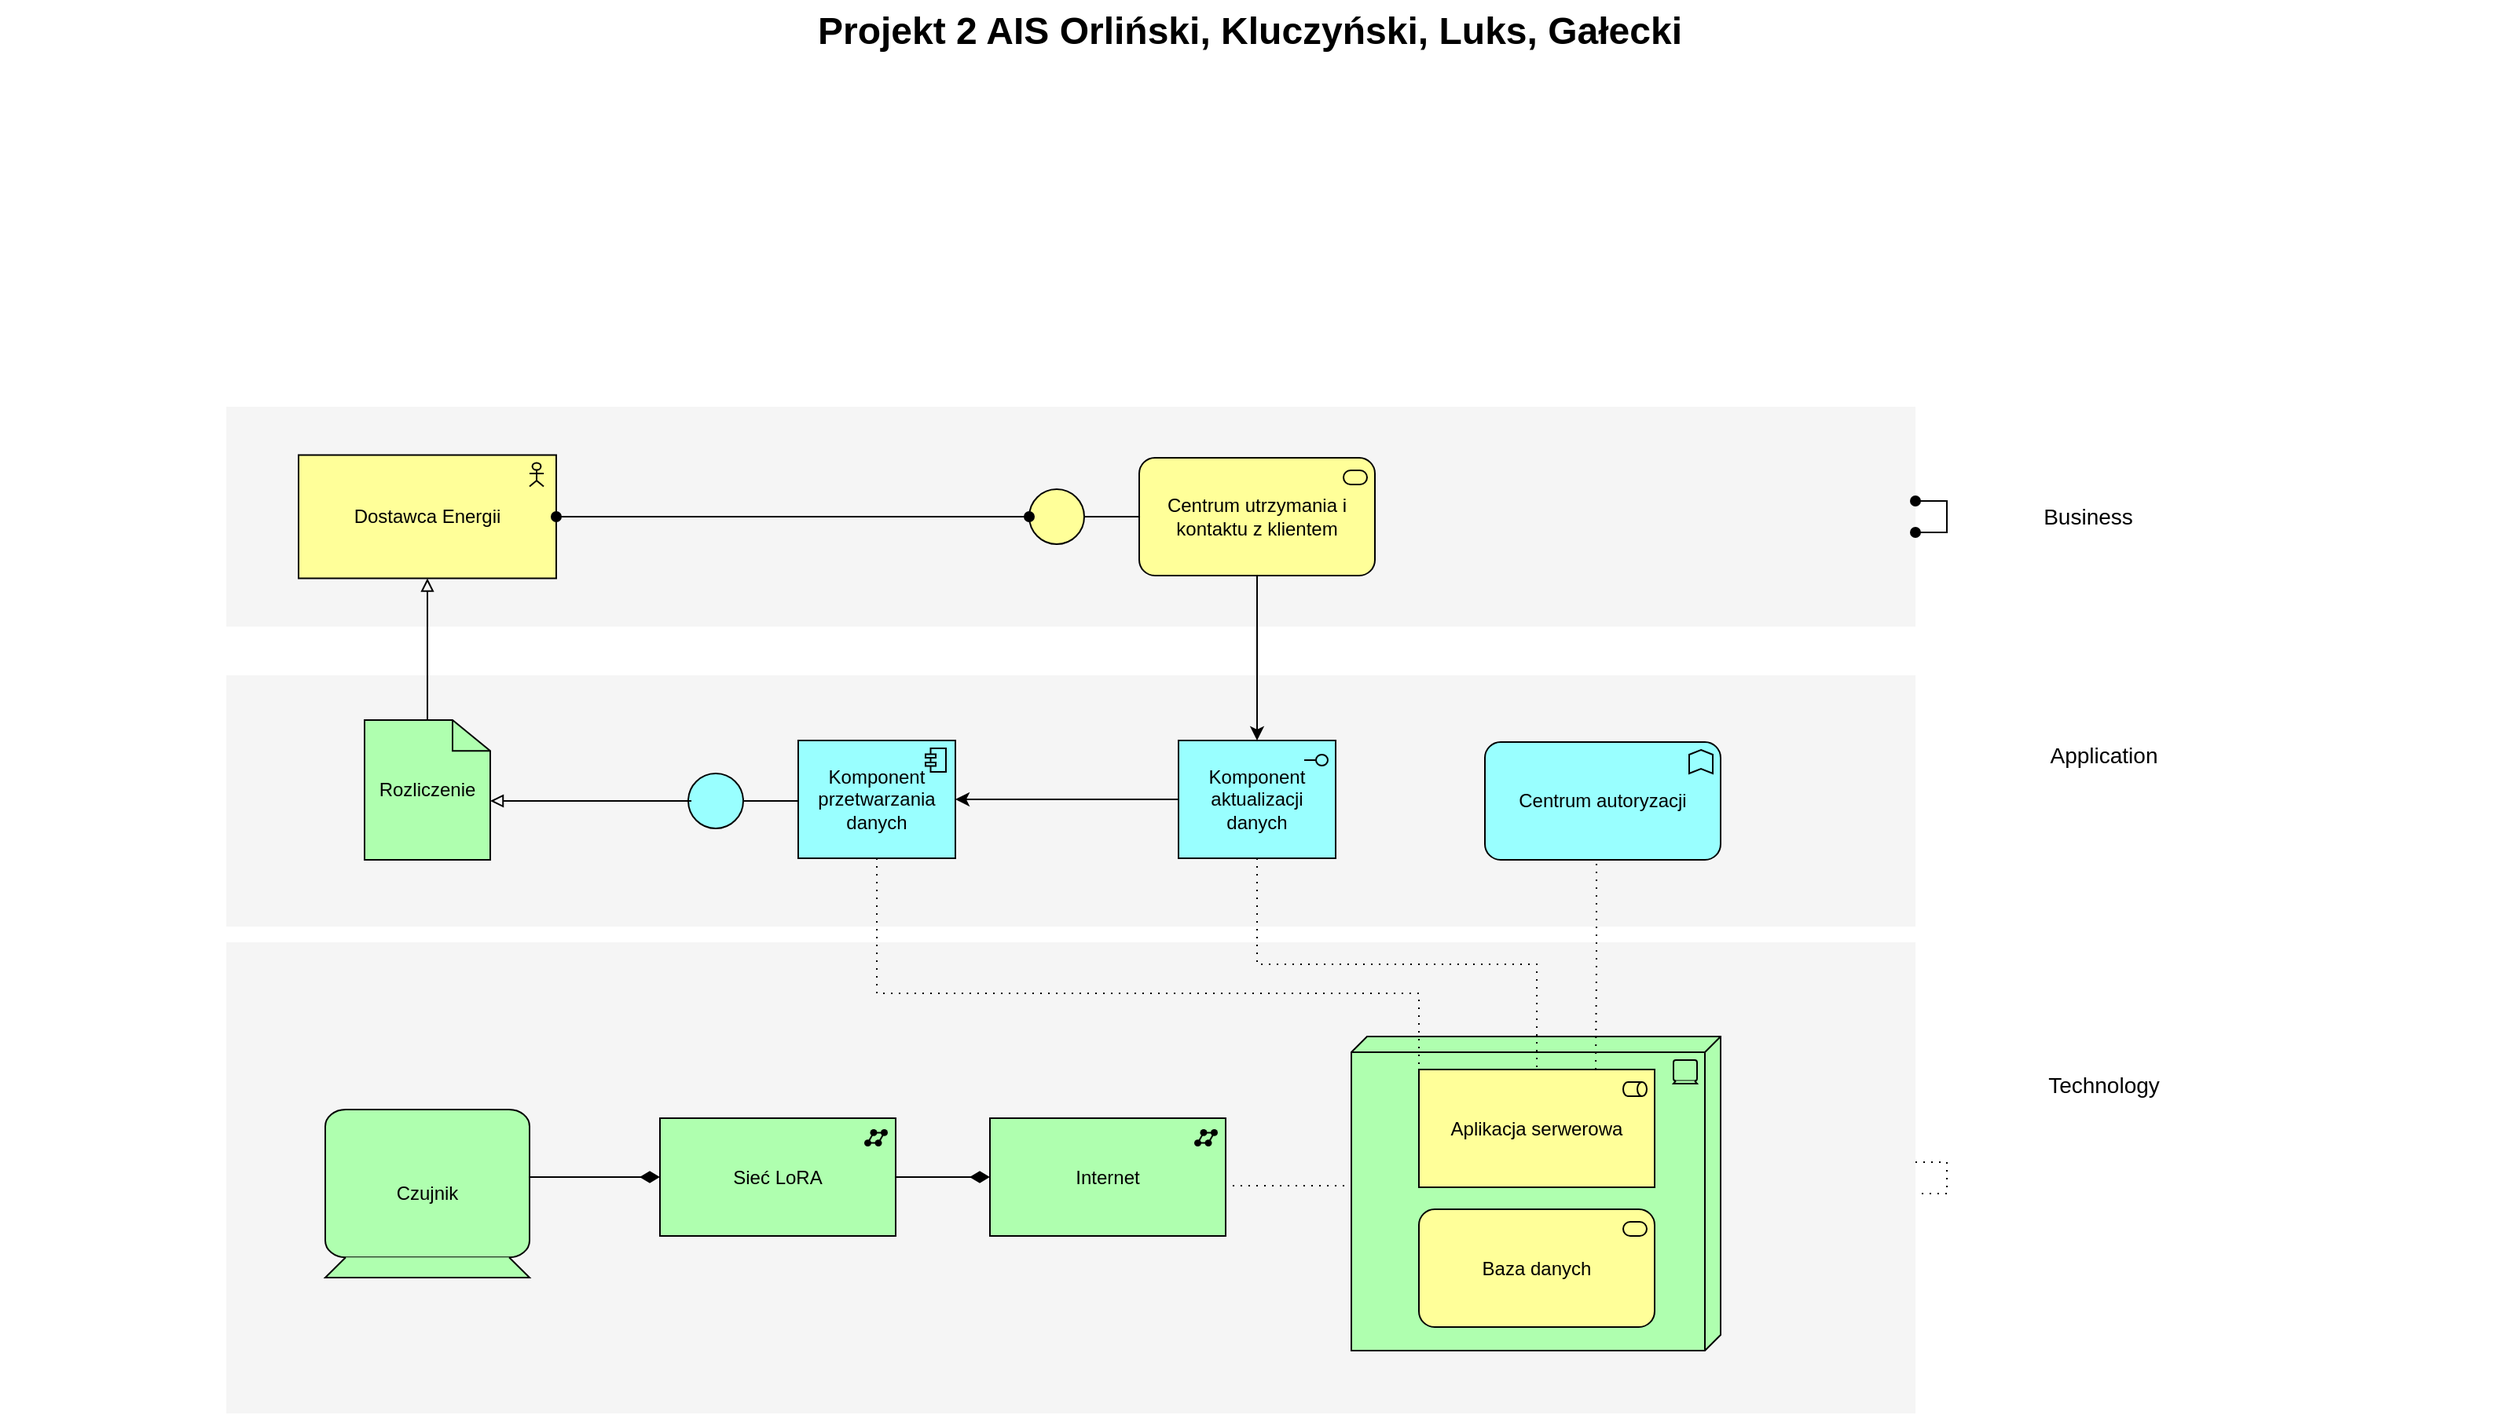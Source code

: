 <mxfile version="16.4.11" type="github" pages="3">
  <diagram id="6I0OCvxSQrVGMHxT2VVA" name="Page-1">
    <mxGraphModel dx="1186" dy="795" grid="1" gridSize="10" guides="1" tooltips="1" connect="1" arrows="1" fold="1" page="1" pageScale="1" pageWidth="827" pageHeight="1169" math="0" shadow="0">
      <root>
        <mxCell id="0" />
        <mxCell id="1" parent="0" />
        <mxCell id="dKdSaXE48SgPbhcamS2K-30" value="ś" style="whiteSpace=wrap;html=1;strokeColor=none;strokeWidth=1;fillColor=#f5f5f5;fontSize=14;" parent="1" vertex="1">
          <mxGeometry x="194" y="670" width="1075" height="300" as="geometry" />
        </mxCell>
        <mxCell id="dKdSaXE48SgPbhcamS2K-31" value="" style="whiteSpace=wrap;html=1;strokeColor=none;strokeWidth=1;fillColor=#f5f5f5;fontSize=14;" parent="1" vertex="1">
          <mxGeometry x="194" y="500" width="1075" height="160" as="geometry" />
        </mxCell>
        <mxCell id="dKdSaXE48SgPbhcamS2K-32" value="" style="whiteSpace=wrap;html=1;strokeColor=none;strokeWidth=1;fillColor=#f5f5f5;fontSize=14;" parent="1" vertex="1">
          <mxGeometry x="194" y="329" width="1075" height="140" as="geometry" />
        </mxCell>
        <mxCell id="dKdSaXE48SgPbhcamS2K-58" value="Technology" style="text;html=1;strokeColor=none;fillColor=none;align=center;verticalAlign=middle;whiteSpace=wrap;fontSize=14;" parent="1" vertex="1">
          <mxGeometry x="1269" y="751" width="240" height="20" as="geometry" />
        </mxCell>
        <mxCell id="dKdSaXE48SgPbhcamS2K-59" value="Application" style="text;html=1;strokeColor=none;fillColor=none;align=center;verticalAlign=middle;whiteSpace=wrap;fontSize=14;" parent="1" vertex="1">
          <mxGeometry x="1269" y="541" width="240" height="20" as="geometry" />
        </mxCell>
        <mxCell id="dKdSaXE48SgPbhcamS2K-60" value="Business" style="text;html=1;strokeColor=none;fillColor=none;align=center;verticalAlign=middle;whiteSpace=wrap;fontSize=14;" parent="1" vertex="1">
          <mxGeometry x="1259" y="389" width="240" height="20" as="geometry" />
        </mxCell>
        <mxCell id="dKdSaXE48SgPbhcamS2K-63" value="Projekt 2 AIS Orliński, Kluczyński, Luks, Gałecki" style="text;strokeColor=none;fillColor=none;html=1;fontSize=24;fontStyle=1;verticalAlign=middle;align=center;" parent="1" vertex="1">
          <mxGeometry x="50" y="70" width="1590" height="40" as="geometry" />
        </mxCell>
        <mxCell id="ahO0reWsOxemJVcqF28U-2" value="Dostawca Energii" style="html=1;outlineConnect=0;whiteSpace=wrap;fillColor=#ffff99;shape=mxgraph.archimate3.application;appType=actor;archiType=square;" vertex="1" parent="1">
          <mxGeometry x="240" y="359.75" width="164" height="78.5" as="geometry" />
        </mxCell>
        <mxCell id="sXgIXgti2kUsKpQdPlrc-3" style="edgeStyle=orthogonalEdgeStyle;rounded=0;orthogonalLoop=1;jettySize=auto;html=1;entryX=1.096;entryY=0.482;entryDx=0;entryDy=0;entryPerimeter=0;" edge="1" parent="1">
          <mxGeometry relative="1" as="geometry">
            <mxPoint x="605" y="399" as="sourcePoint" />
            <mxPoint x="605" y="399" as="targetPoint" />
          </mxGeometry>
        </mxCell>
        <mxCell id="hEa76QFGbj3jHGmWLN7--2" value="Sieć LoRA" style="html=1;outlineConnect=0;whiteSpace=wrap;fillColor=#AFFFAF;shape=mxgraph.archimate3.application;appType=netw;archiType=square;" vertex="1" parent="1">
          <mxGeometry x="470" y="782" width="150" height="75" as="geometry" />
        </mxCell>
        <mxCell id="hEa76QFGbj3jHGmWLN7--3" value="" style="html=1;outlineConnect=0;whiteSpace=wrap;fillColor=#AFFFAF;shape=mxgraph.archimate3.tech;techType=device;" vertex="1" parent="1">
          <mxGeometry x="910" y="730" width="235" height="200" as="geometry" />
        </mxCell>
        <mxCell id="Pn6sv-jZIRJr2TWl0VL1-1" value="Server" style="text;html=1;strokeColor=none;fillColor=none;align=center;verticalAlign=middle;whiteSpace=wrap;rounded=0;" vertex="1" parent="1">
          <mxGeometry x="1031.5" y="805" width="60" height="30" as="geometry" />
        </mxCell>
        <mxCell id="hEa76QFGbj3jHGmWLN7--5" value="Baza danych" style="html=1;outlineConnect=0;whiteSpace=wrap;fillColor=#ffff99;shape=mxgraph.archimate3.application;appType=serv;archiType=rounded;" vertex="1" parent="1">
          <mxGeometry x="953" y="840" width="150" height="75" as="geometry" />
        </mxCell>
        <mxCell id="hEa76QFGbj3jHGmWLN7--6" value="Aplikacja serwerowa" style="html=1;outlineConnect=0;whiteSpace=wrap;fillColor=#ffff99;shape=mxgraph.archimate3.application;appType=role;archiType=square;" vertex="1" parent="1">
          <mxGeometry x="953" y="751" width="150" height="75" as="geometry" />
        </mxCell>
        <mxCell id="hEa76QFGbj3jHGmWLN7--7" value="Internet" style="html=1;outlineConnect=0;whiteSpace=wrap;fillColor=#AFFFAF;shape=mxgraph.archimate3.application;appType=netw;archiType=square;" vertex="1" parent="1">
          <mxGeometry x="680" y="782" width="150" height="75" as="geometry" />
        </mxCell>
        <mxCell id="zWt8OADcYcb-By7h7sfL-2" value="Rozliczenie" style="html=1;outlineConnect=0;whiteSpace=wrap;fillColor=#AFFFAF;shape=mxgraph.archimate3.artifact;" vertex="1" parent="1">
          <mxGeometry x="282" y="528.5" width="80" height="89" as="geometry" />
        </mxCell>
        <mxCell id="i2HI3AU6_ezezdbmoYic-7" value="Czujnik" style="html=1;outlineConnect=0;whiteSpace=wrap;fillColor=#AFFFAF;shape=mxgraph.archimate3.device;" vertex="1" parent="1">
          <mxGeometry x="257" y="776.5" width="130" height="107" as="geometry" />
        </mxCell>
        <mxCell id="zWt8OADcYcb-By7h7sfL-3" value="Komponent przetwarzania danych" style="html=1;outlineConnect=0;whiteSpace=wrap;fillColor=#99ffff;shape=mxgraph.archimate.application;appType=comp" vertex="1" parent="1">
          <mxGeometry x="558" y="541.5" width="100" height="75" as="geometry" />
        </mxCell>
        <mxCell id="3JpYIU6iF7PeZoeOgeua-4" style="edgeStyle=orthogonalEdgeStyle;rounded=0;orthogonalLoop=1;jettySize=auto;html=1;" edge="1" parent="1" source="3JpYIU6iF7PeZoeOgeua-1" target="zWt8OADcYcb-By7h7sfL-3">
          <mxGeometry relative="1" as="geometry" />
        </mxCell>
        <mxCell id="3JpYIU6iF7PeZoeOgeua-1" value="Komponent aktualizacji danych" style="html=1;outlineConnect=0;whiteSpace=wrap;fillColor=#99ffff;shape=mxgraph.archimate.application;appType=interface" vertex="1" parent="1">
          <mxGeometry x="800" y="541.5" width="100" height="75" as="geometry" />
        </mxCell>
        <mxCell id="3JpYIU6iF7PeZoeOgeua-3" style="edgeStyle=orthogonalEdgeStyle;rounded=0;orthogonalLoop=1;jettySize=auto;html=1;" edge="1" parent="1" source="3JpYIU6iF7PeZoeOgeua-2" target="3JpYIU6iF7PeZoeOgeua-1">
          <mxGeometry relative="1" as="geometry" />
        </mxCell>
        <mxCell id="3JpYIU6iF7PeZoeOgeua-2" value="Centrum utrzymania i kontaktu z klientem" style="html=1;outlineConnect=0;whiteSpace=wrap;fillColor=#ffff99;shape=mxgraph.archimate3.application;appType=serv;archiType=rounded;" vertex="1" parent="1">
          <mxGeometry x="775" y="361.5" width="150" height="75" as="geometry" />
        </mxCell>
        <mxCell id="t6dWwrChC-bvEY0byo9b-1" value="" style="edgeStyle=elbowEdgeStyle;html=1;endArrow=none;elbow=vertical;dashed=1;startFill=0;dashPattern=1 4;rounded=0;" edge="1" parent="1" source="dKdSaXE48SgPbhcamS2K-30" target="dKdSaXE48SgPbhcamS2K-30">
          <mxGeometry width="160" relative="1" as="geometry">
            <mxPoint x="850" y="830" as="sourcePoint" />
            <mxPoint x="1010" y="830" as="targetPoint" />
            <Array as="points">
              <mxPoint x="910" y="820" />
            </Array>
          </mxGeometry>
        </mxCell>
        <mxCell id="3JpYIU6iF7PeZoeOgeua-8" value="" style="endArrow=block;html=1;endFill=0;edgeStyle=elbowEdgeStyle;elbow=vertical;rounded=0;exitX=0.5;exitY=0;exitDx=0;exitDy=0;exitPerimeter=0;entryX=0.5;entryY=1;entryDx=0;entryDy=0;entryPerimeter=0;" edge="1" parent="1" source="zWt8OADcYcb-By7h7sfL-2" target="ahO0reWsOxemJVcqF28U-2">
          <mxGeometry width="160" relative="1" as="geometry">
            <mxPoint x="322.5" y="561" as="sourcePoint" />
            <mxPoint x="840" y="560" as="targetPoint" />
          </mxGeometry>
        </mxCell>
        <mxCell id="t6dWwrChC-bvEY0byo9b-2" value="" style="edgeStyle=elbowEdgeStyle;html=1;endArrow=none;elbow=vertical;dashed=1;startFill=0;dashPattern=1 4;rounded=0;exitX=1;exitY=0.5;exitDx=0;exitDy=0;exitPerimeter=0;entryX=0;entryY=0.5;entryDx=0;entryDy=0;entryPerimeter=0;" edge="1" parent="1" source="hEa76QFGbj3jHGmWLN7--7" target="hEa76QFGbj3jHGmWLN7--3">
          <mxGeometry width="160" relative="1" as="geometry">
            <mxPoint x="810" y="760" as="sourcePoint" />
            <mxPoint x="970" y="760" as="targetPoint" />
          </mxGeometry>
        </mxCell>
        <mxCell id="3JpYIU6iF7PeZoeOgeua-10" value="Centrum autoryzacji" style="html=1;outlineConnect=0;whiteSpace=wrap;fillColor=#99ffff;shape=mxgraph.archimate3.application;appType=func;archiType=rounded;" vertex="1" parent="1">
          <mxGeometry x="995" y="542.5" width="150" height="75" as="geometry" />
        </mxCell>
        <mxCell id="t6dWwrChC-bvEY0byo9b-4" value="" style="html=1;endArrow=diamondThin;endFill=1;edgeStyle=elbowEdgeStyle;elbow=vertical;endSize=10;rounded=0;" edge="1" parent="1" source="i2HI3AU6_ezezdbmoYic-7" target="hEa76QFGbj3jHGmWLN7--2">
          <mxGeometry width="160" relative="1" as="geometry">
            <mxPoint x="390" y="810" as="sourcePoint" />
            <mxPoint x="550" y="810" as="targetPoint" />
          </mxGeometry>
        </mxCell>
        <mxCell id="3JpYIU6iF7PeZoeOgeua-12" value="" style="endArrow=oval;html=1;endFill=1;startArrow=oval;startFill=1;edgeStyle=elbowEdgeStyle;elbow=vertical;rounded=0;" edge="1" parent="1" source="dKdSaXE48SgPbhcamS2K-32" target="dKdSaXE48SgPbhcamS2K-32">
          <mxGeometry width="100" height="75" relative="1" as="geometry">
            <mxPoint x="710" y="685" as="sourcePoint" />
            <mxPoint x="810" y="610" as="targetPoint" />
          </mxGeometry>
        </mxCell>
        <mxCell id="t6dWwrChC-bvEY0byo9b-6" value="" style="html=1;endArrow=diamondThin;endFill=1;edgeStyle=elbowEdgeStyle;elbow=vertical;endSize=10;rounded=0;exitX=1;exitY=0.5;exitDx=0;exitDy=0;exitPerimeter=0;" edge="1" parent="1" source="hEa76QFGbj3jHGmWLN7--2" target="hEa76QFGbj3jHGmWLN7--7">
          <mxGeometry width="160" relative="1" as="geometry">
            <mxPoint x="397" y="829.571" as="sourcePoint" />
            <mxPoint x="480" y="829.571" as="targetPoint" />
          </mxGeometry>
        </mxCell>
        <mxCell id="JijnRf7ahmSGxxIVqaU--1" value="" style="html=1;outlineConnect=0;whiteSpace=wrap;fillColor=#ffff99;shape=mxgraph.archimate3.interface;rotation=-180;" vertex="1" parent="1">
          <mxGeometry x="705" y="381.5" width="70" height="35" as="geometry" />
        </mxCell>
        <mxCell id="JijnRf7ahmSGxxIVqaU--2" value="" style="endArrow=oval;html=1;endFill=1;startArrow=oval;startFill=1;edgeStyle=elbowEdgeStyle;elbow=vertical;rounded=0;entryX=1;entryY=0.5;entryDx=0;entryDy=0;entryPerimeter=0;exitX=1;exitY=0.5;exitDx=0;exitDy=0;exitPerimeter=0;" edge="1" parent="1" source="JijnRf7ahmSGxxIVqaU--1" target="ahO0reWsOxemJVcqF28U-2">
          <mxGeometry width="100" height="75" relative="1" as="geometry">
            <mxPoint x="650" y="625" as="sourcePoint" />
            <mxPoint x="750" y="550" as="targetPoint" />
          </mxGeometry>
        </mxCell>
        <mxCell id="JijnRf7ahmSGxxIVqaU--4" value="" style="html=1;outlineConnect=0;whiteSpace=wrap;fillColor=#99ffff;shape=mxgraph.archimate3.interface;rotation=-180;" vertex="1" parent="1">
          <mxGeometry x="488" y="562.5" width="70" height="35" as="geometry" />
        </mxCell>
        <mxCell id="JijnRf7ahmSGxxIVqaU--5" value="" style="endArrow=block;html=1;endFill=0;edgeStyle=elbowEdgeStyle;elbow=vertical;rounded=0;" edge="1" parent="1" target="dKdSaXE48SgPbhcamS2K-31">
          <mxGeometry width="160" relative="1" as="geometry">
            <mxPoint x="488" y="580" as="sourcePoint" />
            <mxPoint x="648" y="580" as="targetPoint" />
          </mxGeometry>
        </mxCell>
        <mxCell id="JijnRf7ahmSGxxIVqaU--6" value="" style="endArrow=block;html=1;endFill=0;edgeStyle=elbowEdgeStyle;elbow=vertical;rounded=0;" edge="1" parent="1" target="zWt8OADcYcb-By7h7sfL-2">
          <mxGeometry width="160" relative="1" as="geometry">
            <mxPoint x="490" y="580" as="sourcePoint" />
            <mxPoint x="780" y="580" as="targetPoint" />
          </mxGeometry>
        </mxCell>
        <mxCell id="RiEY2fBftuQMxGyOsXBl-1" value="" style="edgeStyle=elbowEdgeStyle;html=1;endArrow=none;elbow=vertical;dashed=1;startFill=0;dashPattern=1 4;rounded=0;exitX=0.5;exitY=1;exitDx=0;exitDy=0;exitPerimeter=0;entryX=0.5;entryY=0;entryDx=0;entryDy=0;entryPerimeter=0;" edge="1" parent="1" source="3JpYIU6iF7PeZoeOgeua-1" target="hEa76QFGbj3jHGmWLN7--6">
          <mxGeometry width="160" relative="1" as="geometry">
            <mxPoint x="720" y="720" as="sourcePoint" />
            <mxPoint x="880" y="720" as="targetPoint" />
          </mxGeometry>
        </mxCell>
        <mxCell id="RiEY2fBftuQMxGyOsXBl-2" value="" style="edgeStyle=elbowEdgeStyle;html=1;endArrow=none;elbow=vertical;dashed=1;startFill=0;dashPattern=1 4;rounded=0;exitX=0.5;exitY=1;exitDx=0;exitDy=0;exitPerimeter=0;entryX=0;entryY=0.5;entryDx=0;entryDy=0;entryPerimeter=0;" edge="1" parent="1" source="zWt8OADcYcb-By7h7sfL-3" target="hEa76QFGbj3jHGmWLN7--6">
          <mxGeometry width="160" relative="1" as="geometry">
            <mxPoint x="680" y="750" as="sourcePoint" />
            <mxPoint x="840" y="750" as="targetPoint" />
          </mxGeometry>
        </mxCell>
        <mxCell id="RiEY2fBftuQMxGyOsXBl-3" value="" style="edgeStyle=elbowEdgeStyle;html=1;endArrow=none;elbow=vertical;dashed=1;startFill=0;dashPattern=1 4;rounded=0;entryX=0.75;entryY=0;entryDx=0;entryDy=0;entryPerimeter=0;" edge="1" parent="1" target="hEa76QFGbj3jHGmWLN7--6">
          <mxGeometry width="160" relative="1" as="geometry">
            <mxPoint x="1066" y="620" as="sourcePoint" />
            <mxPoint x="1320" y="770" as="targetPoint" />
          </mxGeometry>
        </mxCell>
      </root>
    </mxGraphModel>
  </diagram>
  <diagram id="Rj4UK-N0BYkfmdA8-GZY" name="Page-2">
    <mxGraphModel dx="1186" dy="795" grid="1" gridSize="10" guides="1" tooltips="1" connect="1" arrows="1" fold="1" page="1" pageScale="1" pageWidth="827" pageHeight="1169" math="0" shadow="0">
      <root>
        <mxCell id="FyKaWNk-mGFr27hcivGA-0" />
        <mxCell id="FyKaWNk-mGFr27hcivGA-1" parent="FyKaWNk-mGFr27hcivGA-0" />
        <object placeholders="1" c4Name="System zbierania danych z bezprzewodowych mierników" c4Type="Software System" c4Description="zbieranie danych i naliczanie należności za zużyte medium." label="&lt;font style=&quot;font-size: 16px&quot;&gt;&lt;b&gt;%c4Name%&lt;/b&gt;&lt;/font&gt;&lt;div&gt;[%c4Type%]&lt;/div&gt;&lt;br&gt;&lt;div&gt;&lt;font style=&quot;font-size: 11px&quot;&gt;&lt;font color=&quot;#cccccc&quot;&gt;%c4Description%&lt;/font&gt;&lt;/div&gt;" id="U-1FjbLWNZ5ldc8yAcbC-0">
          <mxCell style="rounded=1;whiteSpace=wrap;html=1;labelBackgroundColor=none;fillColor=#1061B0;fontColor=#ffffff;align=center;arcSize=10;strokeColor=#0D5091;metaEdit=1;resizable=0;points=[[0.25,0,0],[0.5,0,0],[0.75,0,0],[1,0.25,0],[1,0.5,0],[1,0.75,0],[0.75,1,0],[0.5,1,0],[0.25,1,0],[0,0.75,0],[0,0.5,0],[0,0.25,0]];" vertex="1" parent="FyKaWNk-mGFr27hcivGA-1">
            <mxGeometry x="294" y="40" width="240" height="120" as="geometry" />
          </mxCell>
        </object>
        <object placeholders="1" c4Name="Dostawca mediów" c4Type="Software System" c4Description="Odbierający informacje o użyciu czujników" label="&lt;font style=&quot;font-size: 16px&quot;&gt;&lt;b&gt;%c4Name%&lt;/b&gt;&lt;/font&gt;&lt;div&gt;[%c4Type%]&lt;/div&gt;&lt;br&gt;&lt;div&gt;&lt;font style=&quot;font-size: 11px&quot;&gt;&lt;font color=&quot;#cccccc&quot;&gt;%c4Description%&lt;/font&gt;&lt;/div&gt;" id="U-1FjbLWNZ5ldc8yAcbC-1">
          <mxCell style="rounded=1;whiteSpace=wrap;html=1;labelBackgroundColor=none;fillColor=#8C8496;fontColor=#ffffff;align=center;arcSize=10;strokeColor=#736782;metaEdit=1;resizable=0;points=[[0.25,0,0],[0.5,0,0],[0.75,0,0],[1,0.25,0],[1,0.5,0],[1,0.75,0],[0.75,1,0],[0.5,1,0],[0.25,1,0],[0,0.75,0],[0,0.5,0],[0,0.25,0]];" vertex="1" parent="FyKaWNk-mGFr27hcivGA-1">
            <mxGeometry x="80" y="270" width="240" height="120" as="geometry" />
          </mxCell>
        </object>
        <object placeholders="1" c4Type="Relationship" c4Description="Przekazuje dane do dostawcy" label="&lt;div style=&quot;text-align: left&quot;&gt;&lt;div style=&quot;text-align: center&quot;&gt;&lt;b&gt;%c4Description%&lt;/b&gt;&lt;/div&gt;" id="U-1FjbLWNZ5ldc8yAcbC-2">
          <mxCell style="endArrow=blockThin;html=1;fontSize=10;fontColor=#404040;strokeWidth=1;endFill=1;strokeColor=#828282;elbow=vertical;metaEdit=1;endSize=14;startSize=14;jumpStyle=arc;jumpSize=16;rounded=0;edgeStyle=orthogonalEdgeStyle;exitX=-0.012;exitY=0.558;exitDx=0;exitDy=0;exitPerimeter=0;entryX=0.5;entryY=0;entryDx=0;entryDy=0;entryPerimeter=0;" edge="1" parent="FyKaWNk-mGFr27hcivGA-1" source="U-1FjbLWNZ5ldc8yAcbC-0" target="U-1FjbLWNZ5ldc8yAcbC-1">
            <mxGeometry x="0.091" width="240" relative="1" as="geometry">
              <mxPoint x="100" y="290" as="sourcePoint" />
              <mxPoint x="340" y="290" as="targetPoint" />
              <Array as="points">
                <mxPoint x="200" y="107" />
              </Array>
              <mxPoint as="offset" />
            </mxGeometry>
          </mxCell>
        </object>
        <object placeholders="1" c4Name="System czujników" c4Type="Mierniki" c4Technology="gazu, ciepła i energii energetycznej" c4Description="System czujników zbierających dane" label="&lt;font style=&quot;font-size: 16px&quot;&gt;&lt;b&gt;%c4Name%&lt;/b&gt;&lt;/font&gt;&lt;div&gt;[%c4Type%: %c4Technology%]&lt;/div&gt;&lt;br&gt;&lt;div&gt;&lt;font style=&quot;font-size: 11px&quot;&gt;&lt;font color=&quot;#E6E6E6&quot;&gt;%c4Description%&lt;/font&gt;&lt;/div&gt;" id="U-1FjbLWNZ5ldc8yAcbC-3">
          <mxCell style="rounded=1;whiteSpace=wrap;html=1;fontSize=11;labelBackgroundColor=none;fillColor=#23A2D9;fontColor=#ffffff;align=center;arcSize=10;strokeColor=#0E7DAD;metaEdit=1;resizable=0;points=[[0.25,0,0],[0.5,0,0],[0.75,0,0],[1,0.25,0],[1,0.5,0],[1,0.75,0],[0.75,1,0],[0.5,1,0],[0.25,1,0],[0,0.75,0],[0,0.5,0],[0,0.25,0]];" vertex="1" parent="FyKaWNk-mGFr27hcivGA-1">
            <mxGeometry x="550" y="270" width="240" height="120" as="geometry" />
          </mxCell>
        </object>
        <object placeholders="1" c4Type="Relationship" c4Description="Cykliczne przesyłanie danych&#xa;o żużyciu" label="&lt;div style=&quot;text-align: left&quot;&gt;&lt;div style=&quot;text-align: center&quot;&gt;&lt;b&gt;%c4Description%&lt;/b&gt;&lt;/div&gt;" id="U-1FjbLWNZ5ldc8yAcbC-4">
          <mxCell style="endArrow=blockThin;html=1;fontSize=10;fontColor=#404040;strokeWidth=1;endFill=1;strokeColor=#828282;elbow=vertical;metaEdit=1;endSize=14;startSize=14;jumpStyle=arc;jumpSize=16;rounded=0;edgeStyle=orthogonalEdgeStyle;entryX=1;entryY=0.5;entryDx=0;entryDy=0;entryPerimeter=0;" edge="1" parent="FyKaWNk-mGFr27hcivGA-1" source="U-1FjbLWNZ5ldc8yAcbC-3" target="U-1FjbLWNZ5ldc8yAcbC-0">
            <mxGeometry x="-0.43" width="240" relative="1" as="geometry">
              <mxPoint x="670" y="30" as="sourcePoint" />
              <mxPoint x="670" y="30" as="targetPoint" />
              <Array as="points">
                <mxPoint x="680" y="100" />
              </Array>
              <mxPoint as="offset" />
            </mxGeometry>
          </mxCell>
        </object>
        <object placeholders="1" c4Type="Relationship" c4Description="Informacje o zasadach rozliczenia" label="&lt;div style=&quot;text-align: left&quot;&gt;&lt;div style=&quot;text-align: center&quot;&gt;&lt;b&gt;%c4Description%&lt;/b&gt;&lt;/div&gt;" id="U-1FjbLWNZ5ldc8yAcbC-5">
          <mxCell style="endArrow=blockThin;html=1;fontSize=10;fontColor=#404040;strokeWidth=1;endFill=1;strokeColor=#828282;elbow=vertical;metaEdit=1;endSize=14;startSize=14;jumpStyle=arc;jumpSize=16;rounded=0;edgeStyle=orthogonalEdgeStyle;entryX=0.5;entryY=1;entryDx=0;entryDy=0;entryPerimeter=0;" edge="1" parent="FyKaWNk-mGFr27hcivGA-1" target="U-1FjbLWNZ5ldc8yAcbC-0">
            <mxGeometry width="240" relative="1" as="geometry">
              <mxPoint x="320" y="330" as="sourcePoint" />
              <mxPoint x="560" y="330" as="targetPoint" />
              <Array as="points">
                <mxPoint x="320" y="310" />
                <mxPoint x="414" y="310" />
              </Array>
            </mxGeometry>
          </mxCell>
        </object>
        <object placeholders="1" c4Name="Dostawca mediów" c4Type="Software System" c4Description="Odbierający informacje o użyciu czujników" label="&lt;font style=&quot;font-size: 16px&quot;&gt;&lt;b&gt;%c4Name%&lt;/b&gt;&lt;/font&gt;&lt;div&gt;[%c4Type%]&lt;/div&gt;&lt;br&gt;&lt;div&gt;&lt;font style=&quot;font-size: 11px&quot;&gt;&lt;font color=&quot;#cccccc&quot;&gt;%c4Description%&lt;/font&gt;&lt;/div&gt;" id="U-1FjbLWNZ5ldc8yAcbC-6">
          <mxCell style="rounded=1;whiteSpace=wrap;html=1;labelBackgroundColor=none;fillColor=#8C8496;fontColor=#ffffff;align=center;arcSize=10;strokeColor=#736782;metaEdit=1;resizable=0;points=[[0.25,0,0],[0.5,0,0],[0.75,0,0],[1,0.25,0],[1,0.5,0],[1,0.75,0],[0.75,1,0],[0.5,1,0],[0.25,1,0],[0,0.75,0],[0,0.5,0],[0,0.25,0]];" vertex="1" parent="FyKaWNk-mGFr27hcivGA-1">
            <mxGeometry x="69" y="1010" width="240" height="120" as="geometry" />
          </mxCell>
        </object>
        <object placeholders="1" c4Name="System czujników" c4Type="Mierniki" c4Technology="gazu, ciepła i energii energetycznej" c4Description="System czujników zbierających dane" label="&lt;font style=&quot;font-size: 16px&quot;&gt;&lt;b&gt;%c4Name%&lt;/b&gt;&lt;/font&gt;&lt;div&gt;[%c4Type%: %c4Technology%]&lt;/div&gt;&lt;br&gt;&lt;div&gt;&lt;font style=&quot;font-size: 11px&quot;&gt;&lt;font color=&quot;#E6E6E6&quot;&gt;%c4Description%&lt;/font&gt;&lt;/div&gt;" id="U-1FjbLWNZ5ldc8yAcbC-7">
          <mxCell style="rounded=1;whiteSpace=wrap;html=1;fontSize=11;labelBackgroundColor=none;fillColor=#23A2D9;fontColor=#ffffff;align=center;arcSize=10;strokeColor=#0E7DAD;metaEdit=1;resizable=0;points=[[0.25,0,0],[0.5,0,0],[0.75,0,0],[1,0.25,0],[1,0.5,0],[1,0.75,0],[0.75,1,0],[0.5,1,0],[0.25,1,0],[0,0.75,0],[0,0.5,0],[0,0.25,0]];" vertex="1" parent="FyKaWNk-mGFr27hcivGA-1">
            <mxGeometry x="489" y="1010" width="240" height="120" as="geometry" />
          </mxCell>
        </object>
        <object placeholders="1" c4Name="System zbierania danych z bezprzewodowych mierników" c4Type="SystemScopeBoundary" c4Application="zbieranie danych i naliczanie należności za zużyte medium" label="&lt;font style=&quot;font-size: 16px&quot;&gt;&lt;b&gt;&lt;div style=&quot;text-align: left&quot;&gt;%c4Name%&lt;/div&gt;&lt;/b&gt;&lt;/font&gt;&lt;div style=&quot;text-align: left&quot;&gt;[%c4Application%]&lt;/div&gt;" id="U-1FjbLWNZ5ldc8yAcbC-8">
          <mxCell style="rounded=1;fontSize=11;whiteSpace=wrap;html=1;dashed=1;arcSize=20;fillColor=none;strokeColor=#666666;fontColor=#333333;labelBackgroundColor=none;align=left;verticalAlign=bottom;labelBorderColor=none;spacingTop=0;spacing=10;dashPattern=8 4;metaEdit=1;rotatable=0;perimeter=rectanglePerimeter;noLabel=0;labelPadding=0;allowArrows=0;connectable=0;expand=0;recursiveResize=0;editable=1;pointerEvents=0;absoluteArcSize=1;points=[[0.25,0,0],[0.5,0,0],[0.75,0,0],[1,0.25,0],[1,0.5,0],[1,0.75,0],[0.75,1,0],[0.5,1,0],[0.25,1,0],[0,0.75,0],[0,0.5,0],[0,0.25,0]];" vertex="1" parent="FyKaWNk-mGFr27hcivGA-1">
            <mxGeometry x="59" y="480" width="710" height="440" as="geometry" />
          </mxCell>
        </object>
        <object placeholders="1" c4Type="Baza Danych" c4Container="Container " c4Technology="e.g. Oracle Database 12" c4Description="Przechowywanie danych" label="&lt;font style=&quot;font-size: 16px&quot;&gt;&lt;b&gt;%c4Type%&lt;/font&gt;&lt;div&gt;[%c4Container%:&amp;nbsp;%c4Technology%]&lt;/div&gt;&lt;br&gt;&lt;div&gt;&lt;font style=&quot;font-size: 11px&quot;&gt;&lt;font color=&quot;#E6E6E6&quot;&gt;%c4Description%&lt;/font&gt;&lt;/div&gt;" id="U-1FjbLWNZ5ldc8yAcbC-9">
          <mxCell style="shape=cylinder3;size=15;whiteSpace=wrap;html=1;boundedLbl=1;rounded=0;labelBackgroundColor=none;fillColor=#23A2D9;fontSize=12;fontColor=#ffffff;align=center;strokeColor=#0E7DAD;metaEdit=1;points=[[0.5,0,0],[1,0.25,0],[1,0.5,0],[1,0.75,0],[0.5,1,0],[0,0.75,0],[0,0.5,0],[0,0.25,0]];resizable=0;" vertex="1" parent="FyKaWNk-mGFr27hcivGA-1">
            <mxGeometry x="79" y="520" width="240" height="120" as="geometry" />
          </mxCell>
        </object>
        <object c4Name="Aplikacja serwerowa" c4Type="Container" c4Technology="e.g. Python." c4Description="Aplikacja pobierające dane z czujników i &#xa;zapisująca w bazie danych. Dodatkowo nalicza opłaty." label="&lt;font style=&quot;font-size: 16px&quot;&gt;&lt;b&gt;%c4Name%&lt;/b&gt;&lt;/font&gt;&lt;div&gt;[%c4Type%: %c4Technology%]&lt;/div&gt;&lt;br&gt;&lt;div&gt;&lt;font style=&quot;font-size: 11px&quot;&gt;&lt;font color=&quot;#E6E6E6&quot;&gt;%c4Description%&lt;/font&gt;&lt;/div&gt;" placeholders="1" id="U-1FjbLWNZ5ldc8yAcbC-10">
          <mxCell style="rounded=1;whiteSpace=wrap;html=1;fontSize=11;labelBackgroundColor=none;fillColor=#23A2D9;fontColor=#ffffff;align=center;arcSize=10;strokeColor=#0E7DAD;metaEdit=1;resizable=0;points=[[0.25,0,0],[0.5,0,0],[0.75,0,0],[1,0.25,0],[1,0.5,0],[1,0.75,0],[0.75,1,0],[0.5,1,0],[0.25,1,0],[0,0.75,0],[0,0.5,0],[0,0.25,0]];" vertex="1" parent="FyKaWNk-mGFr27hcivGA-1">
            <mxGeometry x="519" y="520" width="240" height="120" as="geometry" />
          </mxCell>
        </object>
        <object placeholders="1" c4Type="Relationship" c4Description="Zapis danych o zużyciu" label="&lt;div style=&quot;text-align: left&quot;&gt;&lt;div style=&quot;text-align: center&quot;&gt;&lt;b&gt;%c4Description%&lt;/b&gt;&lt;/div&gt;" id="U-1FjbLWNZ5ldc8yAcbC-11">
          <mxCell style="endArrow=blockThin;html=1;fontSize=10;fontColor=#404040;strokeWidth=1;endFill=1;strokeColor=#828282;elbow=vertical;metaEdit=1;endSize=14;startSize=14;jumpStyle=arc;jumpSize=16;rounded=0;edgeStyle=orthogonalEdgeStyle;entryX=1.004;entryY=0.325;entryDx=0;entryDy=0;entryPerimeter=0;" edge="1" parent="FyKaWNk-mGFr27hcivGA-1" source="U-1FjbLWNZ5ldc8yAcbC-10" target="U-1FjbLWNZ5ldc8yAcbC-9">
            <mxGeometry width="240" relative="1" as="geometry">
              <mxPoint x="269" y="580" as="sourcePoint" />
              <mxPoint x="329" y="560" as="targetPoint" />
              <Array as="points">
                <mxPoint x="329" y="560" />
                <mxPoint x="329" y="559" />
              </Array>
            </mxGeometry>
          </mxCell>
        </object>
        <object placeholders="1" c4Type="Relationship" c4Description="Pobieranie danych o taryfie klienta" label="&lt;div style=&quot;text-align: left&quot;&gt;&lt;div style=&quot;text-align: center&quot;&gt;&lt;b&gt;%c4Description%&lt;/b&gt;&lt;/div&gt;" id="U-1FjbLWNZ5ldc8yAcbC-12">
          <mxCell style="endArrow=blockThin;html=1;fontSize=10;fontColor=#404040;strokeWidth=1;endFill=1;strokeColor=#828282;elbow=vertical;metaEdit=1;endSize=14;startSize=14;jumpStyle=arc;jumpSize=16;rounded=0;edgeStyle=orthogonalEdgeStyle;entryX=0;entryY=0.75;entryDx=0;entryDy=0;entryPerimeter=0;exitX=1;exitY=0.75;exitDx=0;exitDy=0;exitPerimeter=0;" edge="1" parent="FyKaWNk-mGFr27hcivGA-1" source="U-1FjbLWNZ5ldc8yAcbC-9" target="U-1FjbLWNZ5ldc8yAcbC-10">
            <mxGeometry width="240" relative="1" as="geometry">
              <mxPoint x="329" y="610" as="sourcePoint" />
              <mxPoint x="509" y="610" as="targetPoint" />
            </mxGeometry>
          </mxCell>
        </object>
        <object placeholders="1" c4Type="Relationship" c4Description="Informacje o naliczonych opłatach" label="&lt;div style=&quot;text-align: left&quot;&gt;&lt;div style=&quot;text-align: center&quot;&gt;&lt;b&gt;%c4Description%&lt;/b&gt;&lt;/div&gt;" id="U-1FjbLWNZ5ldc8yAcbC-13">
          <mxCell style="endArrow=blockThin;html=1;fontSize=10;fontColor=#404040;strokeWidth=1;endFill=1;strokeColor=#828282;elbow=vertical;metaEdit=1;endSize=14;startSize=14;jumpStyle=arc;jumpSize=16;rounded=0;edgeStyle=orthogonalEdgeStyle;entryX=1;entryY=0.25;entryDx=0;entryDy=0;entryPerimeter=0;dashed=1;" edge="1" parent="FyKaWNk-mGFr27hcivGA-1" target="U-1FjbLWNZ5ldc8yAcbC-6">
            <mxGeometry width="240" relative="1" as="geometry">
              <mxPoint x="589" y="640" as="sourcePoint" />
              <mxPoint x="829" y="640" as="targetPoint" />
            </mxGeometry>
          </mxCell>
        </object>
        <object placeholders="1" c4Type="Relationship" c4Technology="e.g. JSON/LoraWAN" c4Description="Dane o zużyciu mediów z czujników" label="&lt;div style=&quot;text-align: left&quot;&gt;&lt;div style=&quot;text-align: center&quot;&gt;&lt;b&gt;%c4Description%&lt;/b&gt;&lt;/div&gt;&lt;div style=&quot;text-align: center&quot;&gt;[%c4Technology%]&lt;/div&gt;&lt;/div&gt;" id="U-1FjbLWNZ5ldc8yAcbC-14">
          <mxCell style="endArrow=blockThin;html=1;fontSize=10;fontColor=#404040;strokeWidth=1;endFill=1;strokeColor=#828282;elbow=vertical;metaEdit=1;endSize=14;startSize=14;jumpStyle=arc;jumpSize=16;rounded=0;edgeStyle=orthogonalEdgeStyle;entryX=0.625;entryY=1.008;entryDx=0;entryDy=0;entryPerimeter=0;exitX=0.75;exitY=0;exitDx=0;exitDy=0;exitPerimeter=0;" edge="1" parent="FyKaWNk-mGFr27hcivGA-1" source="U-1FjbLWNZ5ldc8yAcbC-7" target="U-1FjbLWNZ5ldc8yAcbC-10">
            <mxGeometry width="240" relative="1" as="geometry">
              <mxPoint x="549" y="810" as="sourcePoint" />
              <mxPoint x="789" y="810" as="targetPoint" />
            </mxGeometry>
          </mxCell>
        </object>
        <object placeholders="1" c4Type="Relationship" c4Description="Aktualizacje danych o taryfie użytkowników" label="&lt;div style=&quot;text-align: left&quot;&gt;&lt;div style=&quot;text-align: center&quot;&gt;&lt;b&gt;%c4Description%&lt;/b&gt;&lt;/div&gt;" id="U-1FjbLWNZ5ldc8yAcbC-15">
          <mxCell style="endArrow=blockThin;html=1;fontSize=10;fontColor=#404040;strokeWidth=1;endFill=1;strokeColor=#828282;elbow=vertical;metaEdit=1;endSize=14;startSize=14;jumpStyle=arc;jumpSize=16;rounded=0;edgeStyle=orthogonalEdgeStyle;dashed=1;entryX=0.308;entryY=1;entryDx=0;entryDy=0;entryPerimeter=0;" edge="1" parent="FyKaWNk-mGFr27hcivGA-1" source="U-1FjbLWNZ5ldc8yAcbC-6" target="U-1FjbLWNZ5ldc8yAcbC-10">
            <mxGeometry width="240" relative="1" as="geometry">
              <mxPoint x="189" y="770" as="sourcePoint" />
              <mxPoint x="189" y="770" as="targetPoint" />
              <Array as="points">
                <mxPoint x="189" y="730" />
                <mxPoint x="593" y="730" />
              </Array>
            </mxGeometry>
          </mxCell>
        </object>
      </root>
    </mxGraphModel>
  </diagram>
  <diagram id="yh2DA_bw9gfELSSz6UMg" name="Page-3">
    <mxGraphModel dx="1186" dy="795" grid="1" gridSize="10" guides="1" tooltips="1" connect="1" arrows="1" fold="1" page="1" pageScale="1" pageWidth="827" pageHeight="1169" math="0" shadow="0">
      <root>
        <mxCell id="EpcJO2NXrh-bqKvKhcvD-0" />
        <mxCell id="EpcJO2NXrh-bqKvKhcvD-1" parent="EpcJO2NXrh-bqKvKhcvD-0" />
        <object placeholders="1" c4Name="Aplikacja Serwerowa" c4Type="ContainerScopeBoundary" c4Application="Aplikacja odpowiedzialna za nadzór nad zbieraniem danych " label="&lt;font style=&quot;font-size: 16px&quot;&gt;&lt;b&gt;&lt;div style=&quot;text-align: left&quot;&gt;%c4Name%&lt;/div&gt;&lt;/b&gt;&lt;/font&gt;&lt;div style=&quot;text-align: left&quot;&gt;[%c4Application%]&lt;/div&gt;" id="EpcJO2NXrh-bqKvKhcvD-2">
          <mxCell style="rounded=1;fontSize=11;whiteSpace=wrap;html=1;dashed=1;arcSize=20;fillColor=none;strokeColor=#666666;fontColor=#333333;labelBackgroundColor=none;align=left;verticalAlign=bottom;labelBorderColor=none;spacingTop=0;spacing=10;dashPattern=8 4;metaEdit=1;rotatable=0;perimeter=rectanglePerimeter;noLabel=0;labelPadding=0;allowArrows=0;connectable=0;expand=0;recursiveResize=0;editable=1;pointerEvents=0;absoluteArcSize=1;points=[[0.25,0,0],[0.5,0,0],[0.75,0,0],[1,0.25,0],[1,0.5,0],[1,0.75,0],[0.75,1,0],[0.5,1,0],[0.25,1,0],[0,0.75,0],[0,0.5,0],[0,0.25,0]];" vertex="1" parent="EpcJO2NXrh-bqKvKhcvD-1">
            <mxGeometry x="40" y="40" width="760" height="600" as="geometry" />
          </mxCell>
        </object>
        <object placeholders="1" c4Name="System czujników" c4Type="Mierniki" c4Technology="gazu, ciepła i energii energetycznej" c4Description="System czujników zbierających dane" label="&lt;font style=&quot;font-size: 16px&quot;&gt;&lt;b&gt;%c4Name%&lt;/b&gt;&lt;/font&gt;&lt;div&gt;[%c4Type%: %c4Technology%]&lt;/div&gt;&lt;br&gt;&lt;div&gt;&lt;font style=&quot;font-size: 11px&quot;&gt;&lt;font color=&quot;#E6E6E6&quot;&gt;%c4Description%&lt;/font&gt;&lt;/div&gt;" id="EpcJO2NXrh-bqKvKhcvD-3">
          <mxCell style="rounded=1;whiteSpace=wrap;html=1;fontSize=11;labelBackgroundColor=none;fillColor=#23A2D9;fontColor=#ffffff;align=center;arcSize=10;strokeColor=#0E7DAD;metaEdit=1;resizable=0;points=[[0.25,0,0],[0.5,0,0],[0.75,0,0],[1,0.25,0],[1,0.5,0],[1,0.75,0],[0.75,1,0],[0.5,1,0],[0.25,1,0],[0,0.75,0],[0,0.5,0],[0,0.25,0]];" vertex="1" parent="EpcJO2NXrh-bqKvKhcvD-1">
            <mxGeometry x="300" y="760" width="240" height="120" as="geometry" />
          </mxCell>
        </object>
        <object placeholders="1" c4Type="Relationship" c4Technology="e.g. JSON/LoraWAN" c4Description="Przesyłanie danych o zużyciu" label="&lt;div style=&quot;text-align: left&quot;&gt;&lt;div style=&quot;text-align: center&quot;&gt;&lt;b&gt;%c4Description%&lt;/b&gt;&lt;/div&gt;&lt;div style=&quot;text-align: center&quot;&gt;[%c4Technology%]&lt;/div&gt;&lt;/div&gt;" id="EpcJO2NXrh-bqKvKhcvD-4">
          <mxCell style="endArrow=blockThin;html=1;fontSize=10;fontColor=#404040;strokeWidth=1;endFill=1;strokeColor=#828282;elbow=vertical;metaEdit=1;endSize=14;startSize=14;jumpStyle=arc;jumpSize=16;rounded=0;edgeStyle=orthogonalEdgeStyle;entryX=0.5;entryY=1;entryDx=0;entryDy=0;entryPerimeter=0;exitX=0.75;exitY=0;exitDx=0;exitDy=0;exitPerimeter=0;" edge="1" parent="EpcJO2NXrh-bqKvKhcvD-1" source="EpcJO2NXrh-bqKvKhcvD-3" target="EpcJO2NXrh-bqKvKhcvD-6">
            <mxGeometry x="0.5" width="240" relative="1" as="geometry">
              <mxPoint x="470" y="760" as="sourcePoint" />
              <mxPoint x="480" y="560" as="targetPoint" />
              <mxPoint as="offset" />
            </mxGeometry>
          </mxCell>
        </object>
        <object placeholders="1" c4Type="Relationship" c4Description="Zapis zużytych mediów" label="&lt;div style=&quot;text-align: left&quot;&gt;&lt;div style=&quot;text-align: center&quot;&gt;&lt;b&gt;%c4Description%&lt;/b&gt;&lt;/div&gt;" id="EpcJO2NXrh-bqKvKhcvD-5">
          <mxCell style="endArrow=blockThin;html=1;fontSize=10;fontColor=#404040;strokeWidth=1;endFill=1;strokeColor=#828282;elbow=vertical;metaEdit=1;endSize=14;startSize=14;jumpStyle=arc;jumpSize=16;rounded=0;edgeStyle=orthogonalEdgeStyle;exitX=1;exitY=0.5;exitDx=0;exitDy=0;exitPerimeter=0;" edge="1" parent="EpcJO2NXrh-bqKvKhcvD-1" source="EpcJO2NXrh-bqKvKhcvD-6">
            <mxGeometry width="240" relative="1" as="geometry">
              <mxPoint x="540" y="500" as="sourcePoint" />
              <mxPoint x="700.059" y="760" as="targetPoint" />
            </mxGeometry>
          </mxCell>
        </object>
        <object placeholders="1" c4Name="Endpoint do aktualizacji danych o zużyciu mediów" c4Type="Component" c4Technology="e.g. Django-View" c4Description="Dane przesyłane w formacie JSON, zawierające token czujnika" label="&lt;font style=&quot;font-size: 16px&quot;&gt;&lt;b&gt;%c4Name%&lt;/b&gt;&lt;/font&gt;&lt;div&gt;[%c4Type%: %c4Technology%]&lt;/div&gt;&lt;br&gt;&lt;div&gt;&lt;font style=&quot;font-size: 11px&quot;&gt;%c4Description%&lt;/font&gt;&lt;/div&gt;" id="EpcJO2NXrh-bqKvKhcvD-6">
          <mxCell style="rounded=1;whiteSpace=wrap;html=1;labelBackgroundColor=none;fillColor=#63BEF2;fontColor=#ffffff;align=center;arcSize=6;strokeColor=#2086C9;metaEdit=1;resizable=0;points=[[0.25,0,0],[0.5,0,0],[0.75,0,0],[1,0.25,0],[1,0.5,0],[1,0.75,0],[0.75,1,0],[0.5,1,0],[0.25,1,0],[0,0.75,0],[0,0.5,0],[0,0.25,0]];" vertex="1" parent="EpcJO2NXrh-bqKvKhcvD-1">
            <mxGeometry x="490" y="290" width="240" height="120" as="geometry" />
          </mxCell>
        </object>
        <object placeholders="1" c4Name="Endpoint do aktualizowania danych " c4Type="Component" c4Technology="e.g. Django-View" c4Description="Przyjmowanie informacji o taryfie użytkownika" label="&lt;font style=&quot;font-size: 16px&quot;&gt;&lt;b&gt;%c4Name%&lt;/b&gt;&lt;/font&gt;&lt;div&gt;[%c4Type%: %c4Technology%]&lt;/div&gt;&lt;br&gt;&lt;div&gt;&lt;font style=&quot;font-size: 11px&quot;&gt;%c4Description%&lt;/font&gt;&lt;/div&gt;" id="EpcJO2NXrh-bqKvKhcvD-7">
          <mxCell style="rounded=1;whiteSpace=wrap;html=1;labelBackgroundColor=none;fillColor=#63BEF2;fontColor=#ffffff;align=center;arcSize=6;strokeColor=#2086C9;metaEdit=1;resizable=0;points=[[0.25,0,0],[0.5,0,0],[0.75,0,0],[1,0.25,0],[1,0.5,0],[1,0.75,0],[0.75,1,0],[0.5,1,0],[0.25,1,0],[0,0.75,0],[0,0.5,0],[0,0.25,0]];" vertex="1" parent="EpcJO2NXrh-bqKvKhcvD-1">
            <mxGeometry x="80" y="70" width="240" height="120" as="geometry" />
          </mxCell>
        </object>
        <object placeholders="1" c4Type="Relationship" c4Technology="e.g. JSON/HTTP" c4Description="Taryfa użytkownika/Rejestracja użytkownika" label="&lt;div style=&quot;text-align: left&quot;&gt;&lt;div style=&quot;text-align: center&quot;&gt;&lt;b&gt;%c4Description%&lt;/b&gt;&lt;/div&gt;&lt;div style=&quot;text-align: center&quot;&gt;[%c4Technology%]&lt;/div&gt;&lt;/div&gt;" id="EpcJO2NXrh-bqKvKhcvD-8">
          <mxCell style="endArrow=blockThin;html=1;fontSize=10;fontColor=#404040;strokeWidth=1;endFill=1;strokeColor=#828282;elbow=vertical;metaEdit=1;endSize=14;startSize=14;jumpStyle=arc;jumpSize=16;rounded=0;edgeStyle=orthogonalEdgeStyle;exitX=0.25;exitY=0;exitDx=0;exitDy=0;exitPerimeter=0;entryX=0.25;entryY=1;entryDx=0;entryDy=0;entryPerimeter=0;dashed=1;" edge="1" parent="EpcJO2NXrh-bqKvKhcvD-1" target="EpcJO2NXrh-bqKvKhcvD-7">
            <mxGeometry x="0.926" y="-51" width="240" relative="1" as="geometry">
              <mxPoint x="80" y="760" as="sourcePoint" />
              <mxPoint x="440" y="710" as="targetPoint" />
              <Array as="points">
                <mxPoint x="80" y="300" />
                <mxPoint x="140" y="300" />
              </Array>
              <mxPoint x="-41" y="50" as="offset" />
            </mxGeometry>
          </mxCell>
        </object>
        <object placeholders="1" c4Name="Endpoint do pobierania rozliczeń" c4Type="Component" c4Technology="e.g. Django-View" c4Description="Endpoint udostępniający informacje o naliczonych stawkach" label="&lt;font style=&quot;font-size: 16px&quot;&gt;&lt;b&gt;%c4Name%&lt;/b&gt;&lt;/font&gt;&lt;div&gt;[%c4Type%: %c4Technology%]&lt;/div&gt;&lt;br&gt;&lt;div&gt;&lt;font style=&quot;font-size: 11px&quot;&gt;%c4Description%&lt;/font&gt;&lt;/div&gt;" id="EpcJO2NXrh-bqKvKhcvD-9">
          <mxCell style="rounded=1;whiteSpace=wrap;html=1;labelBackgroundColor=none;fillColor=#63BEF2;fontColor=#ffffff;align=center;arcSize=6;strokeColor=#2086C9;metaEdit=1;resizable=0;points=[[0.25,0,0],[0.5,0,0],[0.75,0,0],[1,0.25,0],[1,0.5,0],[1,0.75,0],[0.75,1,0],[0.5,1,0],[0.25,1,0],[0,0.75,0],[0,0.5,0],[0,0.25,0]];" vertex="1" parent="EpcJO2NXrh-bqKvKhcvD-1">
            <mxGeometry x="490" y="80" width="240" height="120" as="geometry" />
          </mxCell>
        </object>
        <object placeholders="1" c4Type="Relationship" c4Technology="e.g. JSON/HTTP" c4Description="Pobieranie danych o naliczonych opłatach" label="&lt;div style=&quot;text-align: left&quot;&gt;&lt;div style=&quot;text-align: center&quot;&gt;&lt;b&gt;%c4Description%&lt;/b&gt;&lt;/div&gt;&lt;div style=&quot;text-align: center&quot;&gt;[%c4Technology%]&lt;/div&gt;&lt;/div&gt;" id="EpcJO2NXrh-bqKvKhcvD-10">
          <mxCell style="endArrow=blockThin;html=1;fontSize=10;fontColor=#404040;strokeWidth=1;endFill=1;strokeColor=#828282;elbow=vertical;metaEdit=1;endSize=14;startSize=14;jumpStyle=arc;jumpSize=16;rounded=0;edgeStyle=orthogonalEdgeStyle;exitX=0;exitY=0.5;exitDx=0;exitDy=0;exitPerimeter=0;entryX=0.75;entryY=0;entryDx=0;entryDy=0;entryPerimeter=0;dashed=1;" edge="1" parent="EpcJO2NXrh-bqKvKhcvD-1" source="EpcJO2NXrh-bqKvKhcvD-9">
            <mxGeometry x="-0.363" y="-60" width="240" relative="1" as="geometry">
              <mxPoint x="290" y="490" as="sourcePoint" />
              <mxPoint x="200" y="760" as="targetPoint" />
              <Array as="points">
                <mxPoint x="490" y="220" />
                <mxPoint x="380" y="220" />
                <mxPoint x="380" y="340" />
                <mxPoint x="200" y="340" />
              </Array>
              <mxPoint as="offset" />
            </mxGeometry>
          </mxCell>
        </object>
        <object placeholders="1" c4Name="Centrum Autoryzacji" c4Type="Component" c4Technology="e.g. Token, Login/Hasło" c4Description="Endpoint umożliwiający Autoryzacje czujnika i dostawcy mediów" label="&lt;font style=&quot;font-size: 16px&quot;&gt;&lt;b&gt;%c4Name%&lt;/b&gt;&lt;/font&gt;&lt;div&gt;[%c4Type%: %c4Technology%]&lt;/div&gt;&lt;br&gt;&lt;div&gt;&lt;font style=&quot;font-size: 11px&quot;&gt;%c4Description%&lt;/font&gt;&lt;/div&gt;" id="EpcJO2NXrh-bqKvKhcvD-11">
          <mxCell style="rounded=1;whiteSpace=wrap;html=1;labelBackgroundColor=none;fillColor=#63BEF2;fontColor=#ffffff;align=center;arcSize=6;strokeColor=#2086C9;metaEdit=1;resizable=0;points=[[0.25,0,0],[0.5,0,0],[0.75,0,0],[1,0.25,0],[1,0.5,0],[1,0.75,0],[0.75,1,0],[0.5,1,0],[0.25,1,0],[0,0.75,0],[0,0.5,0],[0,0.25,0]];" vertex="1" parent="EpcJO2NXrh-bqKvKhcvD-1">
            <mxGeometry x="230" y="420" width="240" height="120" as="geometry" />
          </mxCell>
        </object>
        <object placeholders="1" c4Type="Relationship" c4Technology="e.g. JSON/HTTP" c4Description="Login/Hasło" label="&lt;div style=&quot;text-align: left&quot;&gt;&lt;div style=&quot;text-align: center&quot;&gt;&lt;b&gt;%c4Description%&lt;/b&gt;&lt;/div&gt;&lt;div style=&quot;text-align: center&quot;&gt;[%c4Technology%]&lt;/div&gt;&lt;/div&gt;" id="EpcJO2NXrh-bqKvKhcvD-12">
          <mxCell style="endArrow=blockThin;html=1;fontSize=10;fontColor=#404040;strokeWidth=1;endFill=1;strokeColor=#828282;elbow=vertical;metaEdit=1;endSize=14;startSize=14;jumpStyle=arc;jumpSize=16;rounded=0;edgeStyle=orthogonalEdgeStyle;exitX=0.875;exitY=0;exitDx=0;exitDy=0;exitPerimeter=0;entryX=0.25;entryY=1;entryDx=0;entryDy=0;entryPerimeter=0;" edge="1" parent="EpcJO2NXrh-bqKvKhcvD-1" target="EpcJO2NXrh-bqKvKhcvD-11">
            <mxGeometry x="0.571" y="20" width="240" relative="1" as="geometry">
              <mxPoint x="230" y="760" as="sourcePoint" />
              <mxPoint x="470" y="690" as="targetPoint" />
              <mxPoint as="offset" />
            </mxGeometry>
          </mxCell>
        </object>
        <object placeholders="1" c4Type="Relationship" c4Technology="e.g. JSON/HTTP" c4Description="Token" label="&lt;div style=&quot;text-align: left&quot;&gt;&lt;div style=&quot;text-align: center&quot;&gt;&lt;b&gt;%c4Description%&lt;/b&gt;&lt;/div&gt;&lt;div style=&quot;text-align: center&quot;&gt;[%c4Technology%]&lt;/div&gt;&lt;/div&gt;" id="EpcJO2NXrh-bqKvKhcvD-13">
          <mxCell style="endArrow=blockThin;html=1;fontSize=10;fontColor=#404040;strokeWidth=1;endFill=1;strokeColor=#828282;elbow=vertical;metaEdit=1;endSize=14;startSize=14;jumpStyle=arc;jumpSize=16;rounded=0;edgeStyle=orthogonalEdgeStyle;exitX=0.5;exitY=0;exitDx=0;exitDy=0;exitPerimeter=0;entryX=0.75;entryY=1;entryDx=0;entryDy=0;entryPerimeter=0;" edge="1" parent="EpcJO2NXrh-bqKvKhcvD-1" source="EpcJO2NXrh-bqKvKhcvD-3" target="EpcJO2NXrh-bqKvKhcvD-11">
            <mxGeometry x="0.565" width="240" relative="1" as="geometry">
              <mxPoint x="370" y="710" as="sourcePoint" />
              <mxPoint x="610" y="710" as="targetPoint" />
              <mxPoint as="offset" />
            </mxGeometry>
          </mxCell>
        </object>
        <object placeholders="1" c4Type="Relationship" c4Description="Kontrola danych autoryzacji" label="&lt;div style=&quot;text-align: left&quot;&gt;&lt;div style=&quot;text-align: center&quot;&gt;&lt;b&gt;%c4Description%&lt;/b&gt;&lt;/div&gt;" id="EpcJO2NXrh-bqKvKhcvD-14">
          <mxCell style="endArrow=blockThin;html=1;fontSize=10;fontColor=#404040;strokeWidth=1;endFill=1;strokeColor=#828282;elbow=vertical;metaEdit=1;endSize=14;startSize=14;jumpStyle=arc;jumpSize=16;rounded=0;edgeStyle=orthogonalEdgeStyle;dashed=1;entryX=0.296;entryY=-0.025;entryDx=0;entryDy=0;entryPerimeter=0;" edge="1" parent="EpcJO2NXrh-bqKvKhcvD-1">
            <mxGeometry x="0.402" y="-71" width="240" relative="1" as="geometry">
              <mxPoint x="470" y="480" as="sourcePoint" />
              <mxPoint x="651.04" y="757" as="targetPoint" />
              <mxPoint as="offset" />
            </mxGeometry>
          </mxCell>
        </object>
      </root>
    </mxGraphModel>
  </diagram>
</mxfile>
